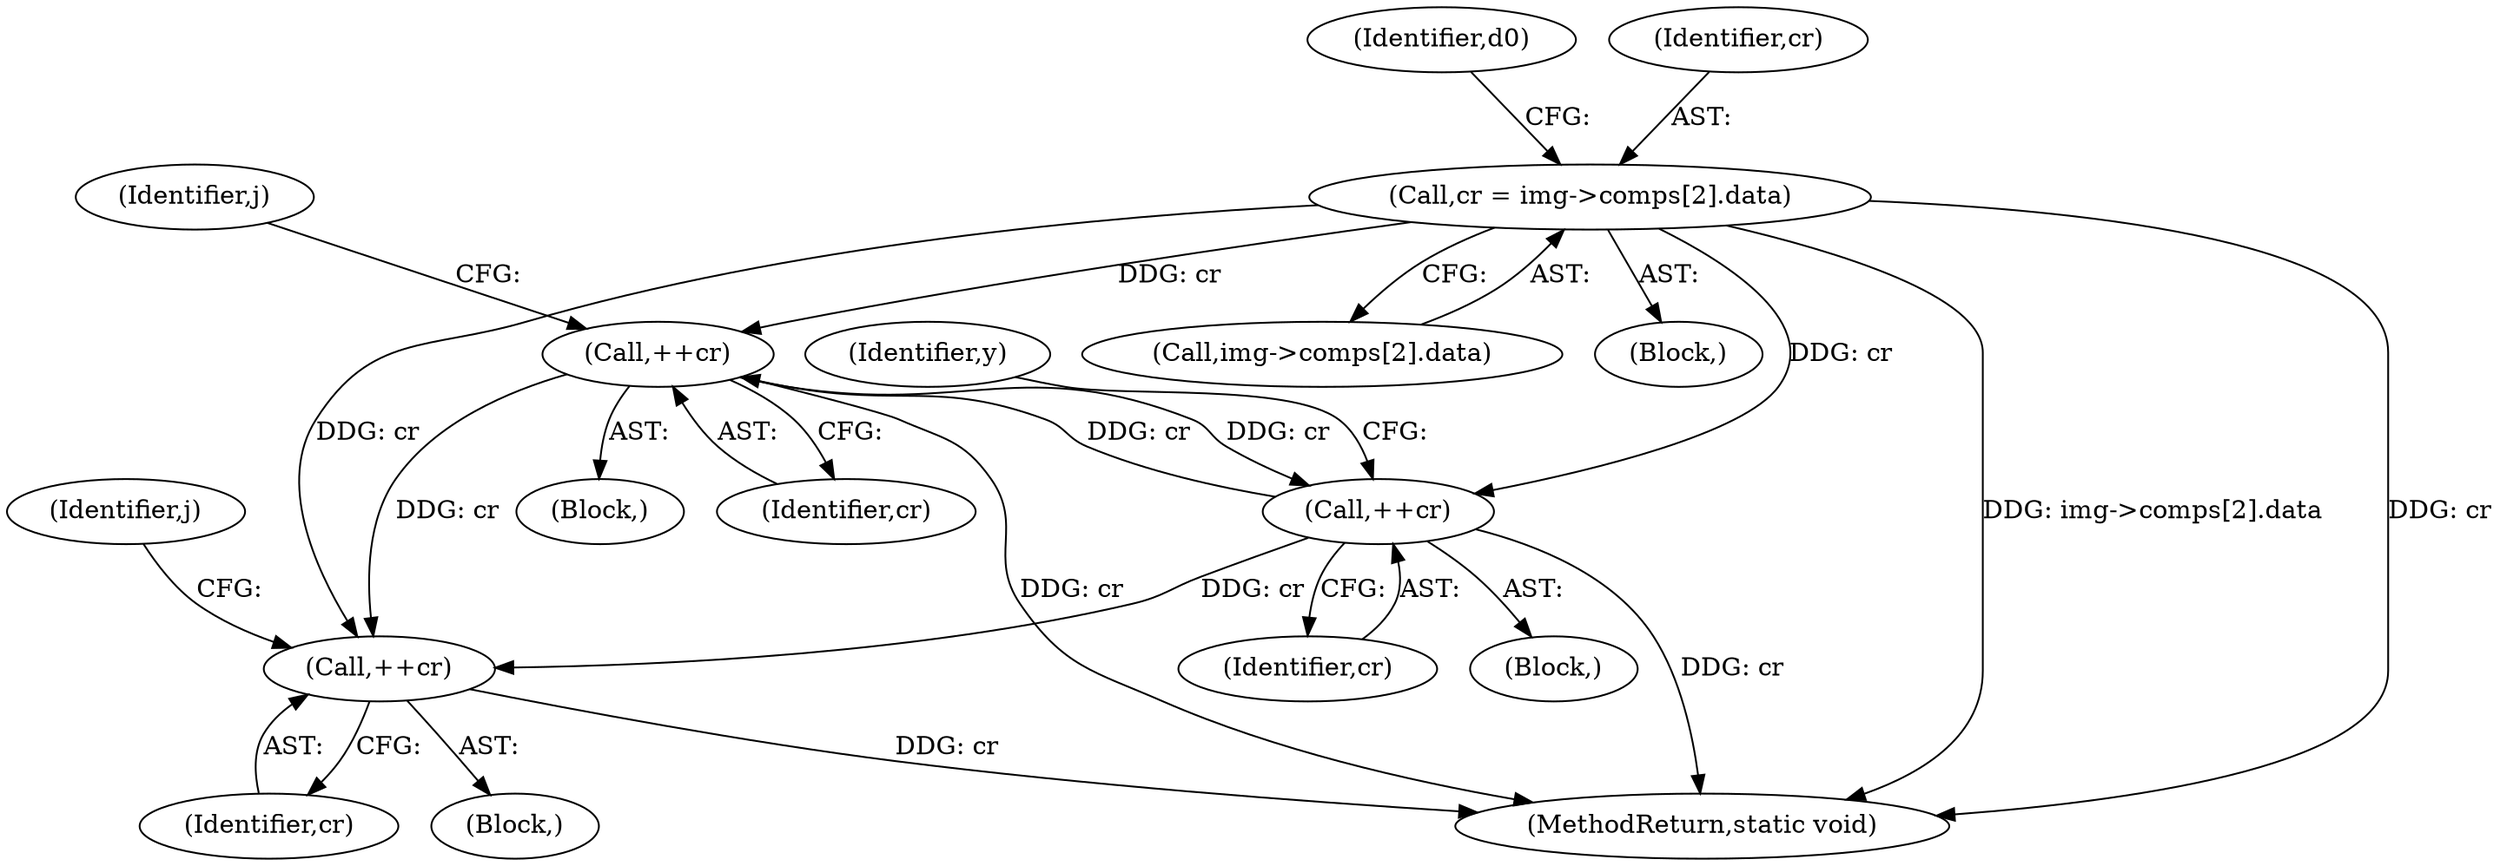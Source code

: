 digraph "0_openjpeg_15f081c89650dccee4aa4ae66f614c3fdb268767_0@array" {
"1000199" [label="(Call,cr = img->comps[2].data)"];
"1000490" [label="(Call,++cr)"];
"1000539" [label="(Call,++cr)"];
"1000617" [label="(Call,++cr)"];
"1000539" [label="(Call,++cr)"];
"1000542" [label="(Identifier,y)"];
"1000209" [label="(Identifier,d0)"];
"1000490" [label="(Call,++cr)"];
"1000407" [label="(Block,)"];
"1000405" [label="(Identifier,j)"];
"1000496" [label="(Block,)"];
"1000201" [label="(Call,img->comps[2].data)"];
"1000617" [label="(Call,++cr)"];
"1000618" [label="(Identifier,cr)"];
"1000200" [label="(Identifier,cr)"];
"1000491" [label="(Identifier,cr)"];
"1000105" [label="(Block,)"];
"1000572" [label="(Identifier,j)"];
"1000574" [label="(Block,)"];
"1000540" [label="(Identifier,cr)"];
"1000199" [label="(Call,cr = img->comps[2].data)"];
"1000792" [label="(MethodReturn,static void)"];
"1000199" -> "1000105"  [label="AST: "];
"1000199" -> "1000201"  [label="CFG: "];
"1000200" -> "1000199"  [label="AST: "];
"1000201" -> "1000199"  [label="AST: "];
"1000209" -> "1000199"  [label="CFG: "];
"1000199" -> "1000792"  [label="DDG: img->comps[2].data"];
"1000199" -> "1000792"  [label="DDG: cr"];
"1000199" -> "1000490"  [label="DDG: cr"];
"1000199" -> "1000539"  [label="DDG: cr"];
"1000199" -> "1000617"  [label="DDG: cr"];
"1000490" -> "1000407"  [label="AST: "];
"1000490" -> "1000491"  [label="CFG: "];
"1000491" -> "1000490"  [label="AST: "];
"1000405" -> "1000490"  [label="CFG: "];
"1000490" -> "1000792"  [label="DDG: cr"];
"1000539" -> "1000490"  [label="DDG: cr"];
"1000490" -> "1000539"  [label="DDG: cr"];
"1000490" -> "1000617"  [label="DDG: cr"];
"1000539" -> "1000496"  [label="AST: "];
"1000539" -> "1000540"  [label="CFG: "];
"1000540" -> "1000539"  [label="AST: "];
"1000542" -> "1000539"  [label="CFG: "];
"1000539" -> "1000792"  [label="DDG: cr"];
"1000539" -> "1000617"  [label="DDG: cr"];
"1000617" -> "1000574"  [label="AST: "];
"1000617" -> "1000618"  [label="CFG: "];
"1000618" -> "1000617"  [label="AST: "];
"1000572" -> "1000617"  [label="CFG: "];
"1000617" -> "1000792"  [label="DDG: cr"];
}
